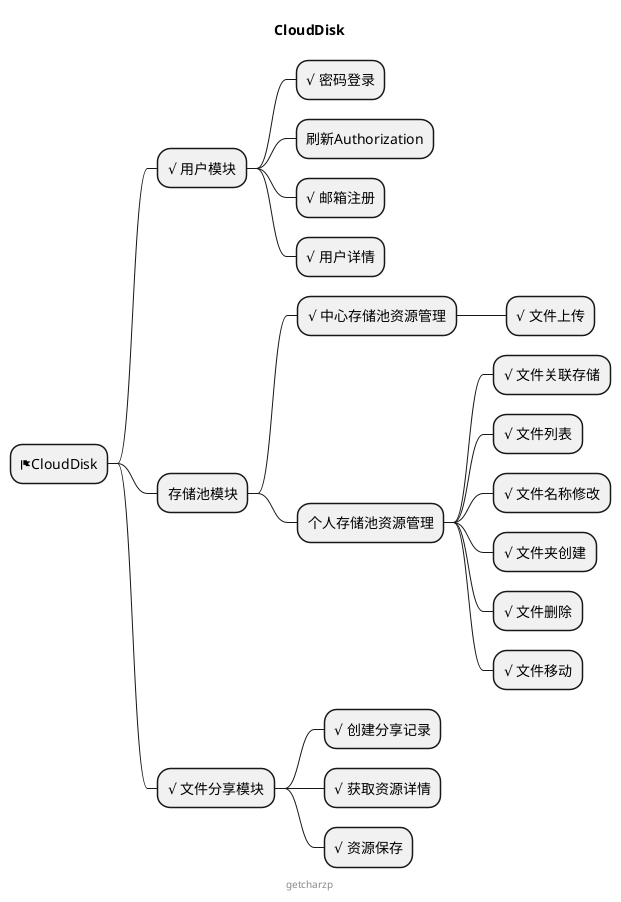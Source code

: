 @startmindmap

title CloudDisk

* <&flag>CloudDisk
** √ 用户模块
*** √ 密码登录
*** 刷新Authorization
*** √ 邮箱注册
*** √ 用户详情
** 存储池模块
*** √ 中心存储池资源管理
**** √ 文件上传
*** 个人存储池资源管理
**** √ 文件关联存储
**** √ 文件列表
**** √ 文件名称修改
**** √ 文件夹创建
**** √ 文件删除
**** √ 文件移动
** √ 文件分享模块
*** √ 创建分享记录
*** √ 获取资源详情
*** √ 资源保存

center footer getcharzp

@endmindmap
